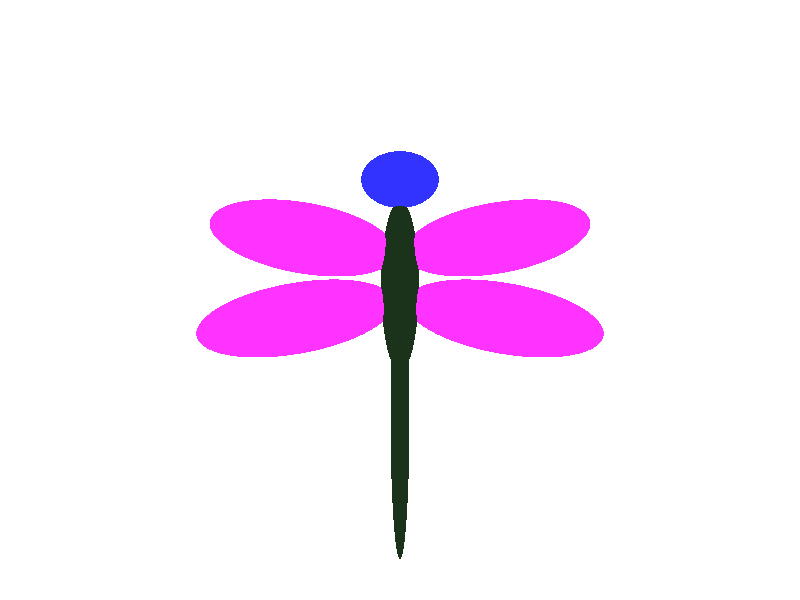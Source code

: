 // cpe 473 happy valentined day! Transforms are needed
camera { location  <0, 0, 20>
up        <0,  1,  0>
right     <1.33333, 0,  0>
look_at   <0, 0, 0>
}


light_source {<-20, -15, 20> color rgb <0.0 , 0.0, 1.0>}

light_source {<-7, -3, 12> color rgb <1.0, 0.0, 0.0>}

light_source {<0, 0, 20> color rgb <1.5, 1.5 , 1.5>}

light_source {<7, 3, 12> color rgb <0.0, 0.0, 1>}

light_source {<20, 15, 20> color rgb <1.0, 0.0, 0.0>}

plane {<0, 0, 1>, -10
pigment {color rgb <1.0, 1.0, 1.0>}
finish {ambient 0.3 diffuse 0.7 roughness 0.001}
}

// head
sphere { <0, 0, -4>, 2
pigment { color rgb <0.2, 0.2, 1.0>}
finish {ambient 0.2 diffuse 0.4 specular 0.7}
scale <1.6, 0.6, 0.08>
translate <0.0, 5.1, 0.0>
scale <0.41, 0.8, 1.0>
}

// ** body **
// top
sphere { <0, 0, -4>, 2
pigment { color rgb <0.1, 0.2, 0.1>}
finish {ambient 0.2 diffuse 0.4 roughness 0.05 refraction 0.2}
scale <1.6, 0.6, 0.08>
translate <0.0, 0.2, 0>
scale <0.2, 2.4, 1>
}

// bottom
sphere { <0, 0, -4>, 2
pigment { color rgb <0.1, 0.2, 0.1>}
finish {ambient 0.2 diffuse 0.4 specular 0.5 roughness 0.05 refraction 0.2}
scale <1.6, 0.6, 0.08>
translate <0.0, -1, 0>
scale <0.1, 4, 1.2>
}

// ** wings **
// top left
sphere { <0, 0, -4>, 2
pigment { color rgbf <1.5, 0.2, 1.0, 0.1>}
finish {ambient 0.2 specular 0.7 roughness 0.05 reflection 0.5}
scale <1.6, 0.6, 0.08>
translate <-3.6, 1.5, 0>
rotate <0, 0, -10>
}
// top right
sphere { <0, 0, -4>, 2
pigment { color rgbf <1.5, 0.2, 1.0, 0.1>}
finish {ambient 0.2 specular 0.7 roughness 0.05 reflection 0.5}
scale <1.6, 0.6, 0.08>
translate <3.6, 1.5, 0>
rotate <0, 0, 10>
}

// bottom left
sphere { <0, 0, -4>, 2
pigment { color rgbf <1.5, 0.2, 1.0, 0.1>}
finish {ambient 0.2 specular 0.7 roughness 0.05 reflection 0.5}
scale <1.7, 0.6, 0.08>
translate <-3.6, 0.0, 0>
rotate <0, 0, 10>
}
// bottom right
sphere { <0, 0, -4>, 2
pigment { color rgbf <1.5, 0.2, 1.0, 0.1>}
finish {ambient 0.2 specular 0.7 roughness 0.05 reflection 0.5}
scale <1.7, 0.6, 0.08>
translate <3.6, 0.0, 0>
rotate <0, 0, -10>
}

